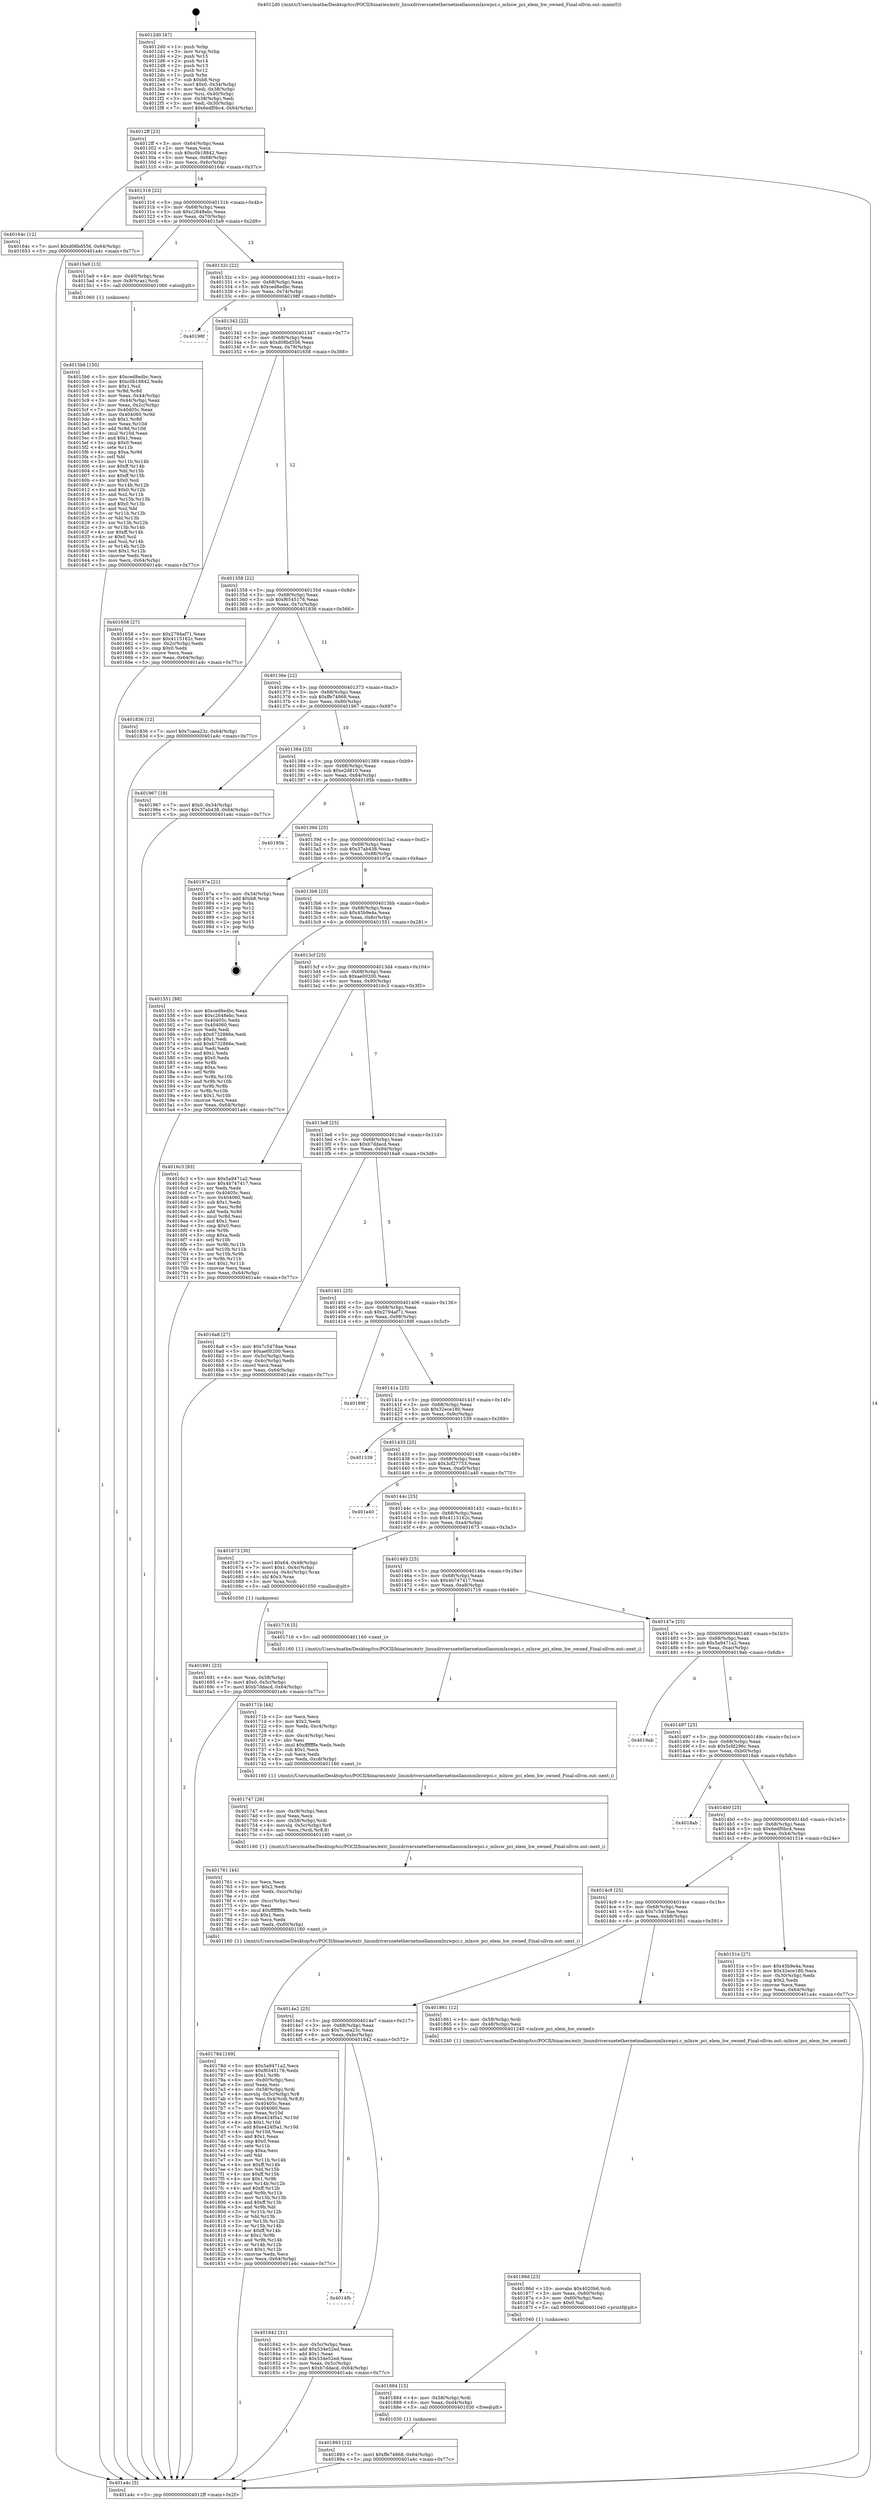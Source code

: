 digraph "0x4012d0" {
  label = "0x4012d0 (/mnt/c/Users/mathe/Desktop/tcc/POCII/binaries/extr_linuxdriversnetethernetmellanoxmlxswpci.c_mlxsw_pci_elem_hw_owned_Final-ollvm.out::main(0))"
  labelloc = "t"
  node[shape=record]

  Entry [label="",width=0.3,height=0.3,shape=circle,fillcolor=black,style=filled]
  "0x4012ff" [label="{
     0x4012ff [23]\l
     | [instrs]\l
     &nbsp;&nbsp;0x4012ff \<+3\>: mov -0x64(%rbp),%eax\l
     &nbsp;&nbsp;0x401302 \<+2\>: mov %eax,%ecx\l
     &nbsp;&nbsp;0x401304 \<+6\>: sub $0xc0b18842,%ecx\l
     &nbsp;&nbsp;0x40130a \<+3\>: mov %eax,-0x68(%rbp)\l
     &nbsp;&nbsp;0x40130d \<+3\>: mov %ecx,-0x6c(%rbp)\l
     &nbsp;&nbsp;0x401310 \<+6\>: je 000000000040164c \<main+0x37c\>\l
  }"]
  "0x40164c" [label="{
     0x40164c [12]\l
     | [instrs]\l
     &nbsp;&nbsp;0x40164c \<+7\>: movl $0xd08bd556,-0x64(%rbp)\l
     &nbsp;&nbsp;0x401653 \<+5\>: jmp 0000000000401a4c \<main+0x77c\>\l
  }"]
  "0x401316" [label="{
     0x401316 [22]\l
     | [instrs]\l
     &nbsp;&nbsp;0x401316 \<+5\>: jmp 000000000040131b \<main+0x4b\>\l
     &nbsp;&nbsp;0x40131b \<+3\>: mov -0x68(%rbp),%eax\l
     &nbsp;&nbsp;0x40131e \<+5\>: sub $0xc2648ebc,%eax\l
     &nbsp;&nbsp;0x401323 \<+3\>: mov %eax,-0x70(%rbp)\l
     &nbsp;&nbsp;0x401326 \<+6\>: je 00000000004015a9 \<main+0x2d9\>\l
  }"]
  Exit [label="",width=0.3,height=0.3,shape=circle,fillcolor=black,style=filled,peripheries=2]
  "0x4015a9" [label="{
     0x4015a9 [13]\l
     | [instrs]\l
     &nbsp;&nbsp;0x4015a9 \<+4\>: mov -0x40(%rbp),%rax\l
     &nbsp;&nbsp;0x4015ad \<+4\>: mov 0x8(%rax),%rdi\l
     &nbsp;&nbsp;0x4015b1 \<+5\>: call 0000000000401060 \<atoi@plt\>\l
     | [calls]\l
     &nbsp;&nbsp;0x401060 \{1\} (unknown)\l
  }"]
  "0x40132c" [label="{
     0x40132c [22]\l
     | [instrs]\l
     &nbsp;&nbsp;0x40132c \<+5\>: jmp 0000000000401331 \<main+0x61\>\l
     &nbsp;&nbsp;0x401331 \<+3\>: mov -0x68(%rbp),%eax\l
     &nbsp;&nbsp;0x401334 \<+5\>: sub $0xced8edbc,%eax\l
     &nbsp;&nbsp;0x401339 \<+3\>: mov %eax,-0x74(%rbp)\l
     &nbsp;&nbsp;0x40133c \<+6\>: je 000000000040198f \<main+0x6bf\>\l
  }"]
  "0x401893" [label="{
     0x401893 [12]\l
     | [instrs]\l
     &nbsp;&nbsp;0x401893 \<+7\>: movl $0xffe74868,-0x64(%rbp)\l
     &nbsp;&nbsp;0x40189a \<+5\>: jmp 0000000000401a4c \<main+0x77c\>\l
  }"]
  "0x40198f" [label="{
     0x40198f\l
  }", style=dashed]
  "0x401342" [label="{
     0x401342 [22]\l
     | [instrs]\l
     &nbsp;&nbsp;0x401342 \<+5\>: jmp 0000000000401347 \<main+0x77\>\l
     &nbsp;&nbsp;0x401347 \<+3\>: mov -0x68(%rbp),%eax\l
     &nbsp;&nbsp;0x40134a \<+5\>: sub $0xd08bd556,%eax\l
     &nbsp;&nbsp;0x40134f \<+3\>: mov %eax,-0x78(%rbp)\l
     &nbsp;&nbsp;0x401352 \<+6\>: je 0000000000401658 \<main+0x388\>\l
  }"]
  "0x401884" [label="{
     0x401884 [15]\l
     | [instrs]\l
     &nbsp;&nbsp;0x401884 \<+4\>: mov -0x58(%rbp),%rdi\l
     &nbsp;&nbsp;0x401888 \<+6\>: mov %eax,-0xd4(%rbp)\l
     &nbsp;&nbsp;0x40188e \<+5\>: call 0000000000401030 \<free@plt\>\l
     | [calls]\l
     &nbsp;&nbsp;0x401030 \{1\} (unknown)\l
  }"]
  "0x401658" [label="{
     0x401658 [27]\l
     | [instrs]\l
     &nbsp;&nbsp;0x401658 \<+5\>: mov $0x2794af71,%eax\l
     &nbsp;&nbsp;0x40165d \<+5\>: mov $0x4115162c,%ecx\l
     &nbsp;&nbsp;0x401662 \<+3\>: mov -0x2c(%rbp),%edx\l
     &nbsp;&nbsp;0x401665 \<+3\>: cmp $0x0,%edx\l
     &nbsp;&nbsp;0x401668 \<+3\>: cmove %ecx,%eax\l
     &nbsp;&nbsp;0x40166b \<+3\>: mov %eax,-0x64(%rbp)\l
     &nbsp;&nbsp;0x40166e \<+5\>: jmp 0000000000401a4c \<main+0x77c\>\l
  }"]
  "0x401358" [label="{
     0x401358 [22]\l
     | [instrs]\l
     &nbsp;&nbsp;0x401358 \<+5\>: jmp 000000000040135d \<main+0x8d\>\l
     &nbsp;&nbsp;0x40135d \<+3\>: mov -0x68(%rbp),%eax\l
     &nbsp;&nbsp;0x401360 \<+5\>: sub $0xf6545176,%eax\l
     &nbsp;&nbsp;0x401365 \<+3\>: mov %eax,-0x7c(%rbp)\l
     &nbsp;&nbsp;0x401368 \<+6\>: je 0000000000401836 \<main+0x566\>\l
  }"]
  "0x40186d" [label="{
     0x40186d [23]\l
     | [instrs]\l
     &nbsp;&nbsp;0x40186d \<+10\>: movabs $0x4020b6,%rdi\l
     &nbsp;&nbsp;0x401877 \<+3\>: mov %eax,-0x60(%rbp)\l
     &nbsp;&nbsp;0x40187a \<+3\>: mov -0x60(%rbp),%esi\l
     &nbsp;&nbsp;0x40187d \<+2\>: mov $0x0,%al\l
     &nbsp;&nbsp;0x40187f \<+5\>: call 0000000000401040 \<printf@plt\>\l
     | [calls]\l
     &nbsp;&nbsp;0x401040 \{1\} (unknown)\l
  }"]
  "0x401836" [label="{
     0x401836 [12]\l
     | [instrs]\l
     &nbsp;&nbsp;0x401836 \<+7\>: movl $0x7caea23c,-0x64(%rbp)\l
     &nbsp;&nbsp;0x40183d \<+5\>: jmp 0000000000401a4c \<main+0x77c\>\l
  }"]
  "0x40136e" [label="{
     0x40136e [22]\l
     | [instrs]\l
     &nbsp;&nbsp;0x40136e \<+5\>: jmp 0000000000401373 \<main+0xa3\>\l
     &nbsp;&nbsp;0x401373 \<+3\>: mov -0x68(%rbp),%eax\l
     &nbsp;&nbsp;0x401376 \<+5\>: sub $0xffe74868,%eax\l
     &nbsp;&nbsp;0x40137b \<+3\>: mov %eax,-0x80(%rbp)\l
     &nbsp;&nbsp;0x40137e \<+6\>: je 0000000000401967 \<main+0x697\>\l
  }"]
  "0x4014fb" [label="{
     0x4014fb\l
  }", style=dashed]
  "0x401967" [label="{
     0x401967 [19]\l
     | [instrs]\l
     &nbsp;&nbsp;0x401967 \<+7\>: movl $0x0,-0x34(%rbp)\l
     &nbsp;&nbsp;0x40196e \<+7\>: movl $0x37ab438,-0x64(%rbp)\l
     &nbsp;&nbsp;0x401975 \<+5\>: jmp 0000000000401a4c \<main+0x77c\>\l
  }"]
  "0x401384" [label="{
     0x401384 [25]\l
     | [instrs]\l
     &nbsp;&nbsp;0x401384 \<+5\>: jmp 0000000000401389 \<main+0xb9\>\l
     &nbsp;&nbsp;0x401389 \<+3\>: mov -0x68(%rbp),%eax\l
     &nbsp;&nbsp;0x40138c \<+5\>: sub $0xe2d810,%eax\l
     &nbsp;&nbsp;0x401391 \<+6\>: mov %eax,-0x84(%rbp)\l
     &nbsp;&nbsp;0x401397 \<+6\>: je 000000000040195b \<main+0x68b\>\l
  }"]
  "0x401842" [label="{
     0x401842 [31]\l
     | [instrs]\l
     &nbsp;&nbsp;0x401842 \<+3\>: mov -0x5c(%rbp),%eax\l
     &nbsp;&nbsp;0x401845 \<+5\>: add $0x534e52ed,%eax\l
     &nbsp;&nbsp;0x40184a \<+3\>: add $0x1,%eax\l
     &nbsp;&nbsp;0x40184d \<+5\>: sub $0x534e52ed,%eax\l
     &nbsp;&nbsp;0x401852 \<+3\>: mov %eax,-0x5c(%rbp)\l
     &nbsp;&nbsp;0x401855 \<+7\>: movl $0xb7ddacd,-0x64(%rbp)\l
     &nbsp;&nbsp;0x40185c \<+5\>: jmp 0000000000401a4c \<main+0x77c\>\l
  }"]
  "0x40195b" [label="{
     0x40195b\l
  }", style=dashed]
  "0x40139d" [label="{
     0x40139d [25]\l
     | [instrs]\l
     &nbsp;&nbsp;0x40139d \<+5\>: jmp 00000000004013a2 \<main+0xd2\>\l
     &nbsp;&nbsp;0x4013a2 \<+3\>: mov -0x68(%rbp),%eax\l
     &nbsp;&nbsp;0x4013a5 \<+5\>: sub $0x37ab438,%eax\l
     &nbsp;&nbsp;0x4013aa \<+6\>: mov %eax,-0x88(%rbp)\l
     &nbsp;&nbsp;0x4013b0 \<+6\>: je 000000000040197a \<main+0x6aa\>\l
  }"]
  "0x4014e2" [label="{
     0x4014e2 [25]\l
     | [instrs]\l
     &nbsp;&nbsp;0x4014e2 \<+5\>: jmp 00000000004014e7 \<main+0x217\>\l
     &nbsp;&nbsp;0x4014e7 \<+3\>: mov -0x68(%rbp),%eax\l
     &nbsp;&nbsp;0x4014ea \<+5\>: sub $0x7caea23c,%eax\l
     &nbsp;&nbsp;0x4014ef \<+6\>: mov %eax,-0xbc(%rbp)\l
     &nbsp;&nbsp;0x4014f5 \<+6\>: je 0000000000401842 \<main+0x572\>\l
  }"]
  "0x40197a" [label="{
     0x40197a [21]\l
     | [instrs]\l
     &nbsp;&nbsp;0x40197a \<+3\>: mov -0x34(%rbp),%eax\l
     &nbsp;&nbsp;0x40197d \<+7\>: add $0xb8,%rsp\l
     &nbsp;&nbsp;0x401984 \<+1\>: pop %rbx\l
     &nbsp;&nbsp;0x401985 \<+2\>: pop %r12\l
     &nbsp;&nbsp;0x401987 \<+2\>: pop %r13\l
     &nbsp;&nbsp;0x401989 \<+2\>: pop %r14\l
     &nbsp;&nbsp;0x40198b \<+2\>: pop %r15\l
     &nbsp;&nbsp;0x40198d \<+1\>: pop %rbp\l
     &nbsp;&nbsp;0x40198e \<+1\>: ret\l
  }"]
  "0x4013b6" [label="{
     0x4013b6 [25]\l
     | [instrs]\l
     &nbsp;&nbsp;0x4013b6 \<+5\>: jmp 00000000004013bb \<main+0xeb\>\l
     &nbsp;&nbsp;0x4013bb \<+3\>: mov -0x68(%rbp),%eax\l
     &nbsp;&nbsp;0x4013be \<+5\>: sub $0x45b9e4a,%eax\l
     &nbsp;&nbsp;0x4013c3 \<+6\>: mov %eax,-0x8c(%rbp)\l
     &nbsp;&nbsp;0x4013c9 \<+6\>: je 0000000000401551 \<main+0x281\>\l
  }"]
  "0x401861" [label="{
     0x401861 [12]\l
     | [instrs]\l
     &nbsp;&nbsp;0x401861 \<+4\>: mov -0x58(%rbp),%rdi\l
     &nbsp;&nbsp;0x401865 \<+3\>: mov -0x48(%rbp),%esi\l
     &nbsp;&nbsp;0x401868 \<+5\>: call 0000000000401240 \<mlxsw_pci_elem_hw_owned\>\l
     | [calls]\l
     &nbsp;&nbsp;0x401240 \{1\} (/mnt/c/Users/mathe/Desktop/tcc/POCII/binaries/extr_linuxdriversnetethernetmellanoxmlxswpci.c_mlxsw_pci_elem_hw_owned_Final-ollvm.out::mlxsw_pci_elem_hw_owned)\l
  }"]
  "0x401551" [label="{
     0x401551 [88]\l
     | [instrs]\l
     &nbsp;&nbsp;0x401551 \<+5\>: mov $0xced8edbc,%eax\l
     &nbsp;&nbsp;0x401556 \<+5\>: mov $0xc2648ebc,%ecx\l
     &nbsp;&nbsp;0x40155b \<+7\>: mov 0x40405c,%edx\l
     &nbsp;&nbsp;0x401562 \<+7\>: mov 0x404060,%esi\l
     &nbsp;&nbsp;0x401569 \<+2\>: mov %edx,%edi\l
     &nbsp;&nbsp;0x40156b \<+6\>: sub $0x6732866e,%edi\l
     &nbsp;&nbsp;0x401571 \<+3\>: sub $0x1,%edi\l
     &nbsp;&nbsp;0x401574 \<+6\>: add $0x6732866e,%edi\l
     &nbsp;&nbsp;0x40157a \<+3\>: imul %edi,%edx\l
     &nbsp;&nbsp;0x40157d \<+3\>: and $0x1,%edx\l
     &nbsp;&nbsp;0x401580 \<+3\>: cmp $0x0,%edx\l
     &nbsp;&nbsp;0x401583 \<+4\>: sete %r8b\l
     &nbsp;&nbsp;0x401587 \<+3\>: cmp $0xa,%esi\l
     &nbsp;&nbsp;0x40158a \<+4\>: setl %r9b\l
     &nbsp;&nbsp;0x40158e \<+3\>: mov %r8b,%r10b\l
     &nbsp;&nbsp;0x401591 \<+3\>: and %r9b,%r10b\l
     &nbsp;&nbsp;0x401594 \<+3\>: xor %r9b,%r8b\l
     &nbsp;&nbsp;0x401597 \<+3\>: or %r8b,%r10b\l
     &nbsp;&nbsp;0x40159a \<+4\>: test $0x1,%r10b\l
     &nbsp;&nbsp;0x40159e \<+3\>: cmovne %ecx,%eax\l
     &nbsp;&nbsp;0x4015a1 \<+3\>: mov %eax,-0x64(%rbp)\l
     &nbsp;&nbsp;0x4015a4 \<+5\>: jmp 0000000000401a4c \<main+0x77c\>\l
  }"]
  "0x4013cf" [label="{
     0x4013cf [25]\l
     | [instrs]\l
     &nbsp;&nbsp;0x4013cf \<+5\>: jmp 00000000004013d4 \<main+0x104\>\l
     &nbsp;&nbsp;0x4013d4 \<+3\>: mov -0x68(%rbp),%eax\l
     &nbsp;&nbsp;0x4013d7 \<+5\>: sub $0xae00200,%eax\l
     &nbsp;&nbsp;0x4013dc \<+6\>: mov %eax,-0x90(%rbp)\l
     &nbsp;&nbsp;0x4013e2 \<+6\>: je 00000000004016c3 \<main+0x3f3\>\l
  }"]
  "0x40178d" [label="{
     0x40178d [169]\l
     | [instrs]\l
     &nbsp;&nbsp;0x40178d \<+5\>: mov $0x5a9471a2,%ecx\l
     &nbsp;&nbsp;0x401792 \<+5\>: mov $0xf6545176,%edx\l
     &nbsp;&nbsp;0x401797 \<+3\>: mov $0x1,%r9b\l
     &nbsp;&nbsp;0x40179a \<+6\>: mov -0xd0(%rbp),%esi\l
     &nbsp;&nbsp;0x4017a0 \<+3\>: imul %eax,%esi\l
     &nbsp;&nbsp;0x4017a3 \<+4\>: mov -0x58(%rbp),%rdi\l
     &nbsp;&nbsp;0x4017a7 \<+4\>: movslq -0x5c(%rbp),%r8\l
     &nbsp;&nbsp;0x4017ab \<+5\>: mov %esi,0x4(%rdi,%r8,8)\l
     &nbsp;&nbsp;0x4017b0 \<+7\>: mov 0x40405c,%eax\l
     &nbsp;&nbsp;0x4017b7 \<+7\>: mov 0x404060,%esi\l
     &nbsp;&nbsp;0x4017be \<+3\>: mov %eax,%r10d\l
     &nbsp;&nbsp;0x4017c1 \<+7\>: sub $0xe424f5a1,%r10d\l
     &nbsp;&nbsp;0x4017c8 \<+4\>: sub $0x1,%r10d\l
     &nbsp;&nbsp;0x4017cc \<+7\>: add $0xe424f5a1,%r10d\l
     &nbsp;&nbsp;0x4017d3 \<+4\>: imul %r10d,%eax\l
     &nbsp;&nbsp;0x4017d7 \<+3\>: and $0x1,%eax\l
     &nbsp;&nbsp;0x4017da \<+3\>: cmp $0x0,%eax\l
     &nbsp;&nbsp;0x4017dd \<+4\>: sete %r11b\l
     &nbsp;&nbsp;0x4017e1 \<+3\>: cmp $0xa,%esi\l
     &nbsp;&nbsp;0x4017e4 \<+3\>: setl %bl\l
     &nbsp;&nbsp;0x4017e7 \<+3\>: mov %r11b,%r14b\l
     &nbsp;&nbsp;0x4017ea \<+4\>: xor $0xff,%r14b\l
     &nbsp;&nbsp;0x4017ee \<+3\>: mov %bl,%r15b\l
     &nbsp;&nbsp;0x4017f1 \<+4\>: xor $0xff,%r15b\l
     &nbsp;&nbsp;0x4017f5 \<+4\>: xor $0x1,%r9b\l
     &nbsp;&nbsp;0x4017f9 \<+3\>: mov %r14b,%r12b\l
     &nbsp;&nbsp;0x4017fc \<+4\>: and $0xff,%r12b\l
     &nbsp;&nbsp;0x401800 \<+3\>: and %r9b,%r11b\l
     &nbsp;&nbsp;0x401803 \<+3\>: mov %r15b,%r13b\l
     &nbsp;&nbsp;0x401806 \<+4\>: and $0xff,%r13b\l
     &nbsp;&nbsp;0x40180a \<+3\>: and %r9b,%bl\l
     &nbsp;&nbsp;0x40180d \<+3\>: or %r11b,%r12b\l
     &nbsp;&nbsp;0x401810 \<+3\>: or %bl,%r13b\l
     &nbsp;&nbsp;0x401813 \<+3\>: xor %r13b,%r12b\l
     &nbsp;&nbsp;0x401816 \<+3\>: or %r15b,%r14b\l
     &nbsp;&nbsp;0x401819 \<+4\>: xor $0xff,%r14b\l
     &nbsp;&nbsp;0x40181d \<+4\>: or $0x1,%r9b\l
     &nbsp;&nbsp;0x401821 \<+3\>: and %r9b,%r14b\l
     &nbsp;&nbsp;0x401824 \<+3\>: or %r14b,%r12b\l
     &nbsp;&nbsp;0x401827 \<+4\>: test $0x1,%r12b\l
     &nbsp;&nbsp;0x40182b \<+3\>: cmovne %edx,%ecx\l
     &nbsp;&nbsp;0x40182e \<+3\>: mov %ecx,-0x64(%rbp)\l
     &nbsp;&nbsp;0x401831 \<+5\>: jmp 0000000000401a4c \<main+0x77c\>\l
  }"]
  "0x4016c3" [label="{
     0x4016c3 [83]\l
     | [instrs]\l
     &nbsp;&nbsp;0x4016c3 \<+5\>: mov $0x5a9471a2,%eax\l
     &nbsp;&nbsp;0x4016c8 \<+5\>: mov $0x4b747417,%ecx\l
     &nbsp;&nbsp;0x4016cd \<+2\>: xor %edx,%edx\l
     &nbsp;&nbsp;0x4016cf \<+7\>: mov 0x40405c,%esi\l
     &nbsp;&nbsp;0x4016d6 \<+7\>: mov 0x404060,%edi\l
     &nbsp;&nbsp;0x4016dd \<+3\>: sub $0x1,%edx\l
     &nbsp;&nbsp;0x4016e0 \<+3\>: mov %esi,%r8d\l
     &nbsp;&nbsp;0x4016e3 \<+3\>: add %edx,%r8d\l
     &nbsp;&nbsp;0x4016e6 \<+4\>: imul %r8d,%esi\l
     &nbsp;&nbsp;0x4016ea \<+3\>: and $0x1,%esi\l
     &nbsp;&nbsp;0x4016ed \<+3\>: cmp $0x0,%esi\l
     &nbsp;&nbsp;0x4016f0 \<+4\>: sete %r9b\l
     &nbsp;&nbsp;0x4016f4 \<+3\>: cmp $0xa,%edi\l
     &nbsp;&nbsp;0x4016f7 \<+4\>: setl %r10b\l
     &nbsp;&nbsp;0x4016fb \<+3\>: mov %r9b,%r11b\l
     &nbsp;&nbsp;0x4016fe \<+3\>: and %r10b,%r11b\l
     &nbsp;&nbsp;0x401701 \<+3\>: xor %r10b,%r9b\l
     &nbsp;&nbsp;0x401704 \<+3\>: or %r9b,%r11b\l
     &nbsp;&nbsp;0x401707 \<+4\>: test $0x1,%r11b\l
     &nbsp;&nbsp;0x40170b \<+3\>: cmovne %ecx,%eax\l
     &nbsp;&nbsp;0x40170e \<+3\>: mov %eax,-0x64(%rbp)\l
     &nbsp;&nbsp;0x401711 \<+5\>: jmp 0000000000401a4c \<main+0x77c\>\l
  }"]
  "0x4013e8" [label="{
     0x4013e8 [25]\l
     | [instrs]\l
     &nbsp;&nbsp;0x4013e8 \<+5\>: jmp 00000000004013ed \<main+0x11d\>\l
     &nbsp;&nbsp;0x4013ed \<+3\>: mov -0x68(%rbp),%eax\l
     &nbsp;&nbsp;0x4013f0 \<+5\>: sub $0xb7ddacd,%eax\l
     &nbsp;&nbsp;0x4013f5 \<+6\>: mov %eax,-0x94(%rbp)\l
     &nbsp;&nbsp;0x4013fb \<+6\>: je 00000000004016a8 \<main+0x3d8\>\l
  }"]
  "0x401761" [label="{
     0x401761 [44]\l
     | [instrs]\l
     &nbsp;&nbsp;0x401761 \<+2\>: xor %ecx,%ecx\l
     &nbsp;&nbsp;0x401763 \<+5\>: mov $0x2,%edx\l
     &nbsp;&nbsp;0x401768 \<+6\>: mov %edx,-0xcc(%rbp)\l
     &nbsp;&nbsp;0x40176e \<+1\>: cltd\l
     &nbsp;&nbsp;0x40176f \<+6\>: mov -0xcc(%rbp),%esi\l
     &nbsp;&nbsp;0x401775 \<+2\>: idiv %esi\l
     &nbsp;&nbsp;0x401777 \<+6\>: imul $0xfffffffe,%edx,%edx\l
     &nbsp;&nbsp;0x40177d \<+3\>: sub $0x1,%ecx\l
     &nbsp;&nbsp;0x401780 \<+2\>: sub %ecx,%edx\l
     &nbsp;&nbsp;0x401782 \<+6\>: mov %edx,-0xd0(%rbp)\l
     &nbsp;&nbsp;0x401788 \<+5\>: call 0000000000401160 \<next_i\>\l
     | [calls]\l
     &nbsp;&nbsp;0x401160 \{1\} (/mnt/c/Users/mathe/Desktop/tcc/POCII/binaries/extr_linuxdriversnetethernetmellanoxmlxswpci.c_mlxsw_pci_elem_hw_owned_Final-ollvm.out::next_i)\l
  }"]
  "0x4016a8" [label="{
     0x4016a8 [27]\l
     | [instrs]\l
     &nbsp;&nbsp;0x4016a8 \<+5\>: mov $0x7c5478ae,%eax\l
     &nbsp;&nbsp;0x4016ad \<+5\>: mov $0xae00200,%ecx\l
     &nbsp;&nbsp;0x4016b2 \<+3\>: mov -0x5c(%rbp),%edx\l
     &nbsp;&nbsp;0x4016b5 \<+3\>: cmp -0x4c(%rbp),%edx\l
     &nbsp;&nbsp;0x4016b8 \<+3\>: cmovl %ecx,%eax\l
     &nbsp;&nbsp;0x4016bb \<+3\>: mov %eax,-0x64(%rbp)\l
     &nbsp;&nbsp;0x4016be \<+5\>: jmp 0000000000401a4c \<main+0x77c\>\l
  }"]
  "0x401401" [label="{
     0x401401 [25]\l
     | [instrs]\l
     &nbsp;&nbsp;0x401401 \<+5\>: jmp 0000000000401406 \<main+0x136\>\l
     &nbsp;&nbsp;0x401406 \<+3\>: mov -0x68(%rbp),%eax\l
     &nbsp;&nbsp;0x401409 \<+5\>: sub $0x2794af71,%eax\l
     &nbsp;&nbsp;0x40140e \<+6\>: mov %eax,-0x98(%rbp)\l
     &nbsp;&nbsp;0x401414 \<+6\>: je 000000000040189f \<main+0x5cf\>\l
  }"]
  "0x401747" [label="{
     0x401747 [26]\l
     | [instrs]\l
     &nbsp;&nbsp;0x401747 \<+6\>: mov -0xc8(%rbp),%ecx\l
     &nbsp;&nbsp;0x40174d \<+3\>: imul %eax,%ecx\l
     &nbsp;&nbsp;0x401750 \<+4\>: mov -0x58(%rbp),%rdi\l
     &nbsp;&nbsp;0x401754 \<+4\>: movslq -0x5c(%rbp),%r8\l
     &nbsp;&nbsp;0x401758 \<+4\>: mov %ecx,(%rdi,%r8,8)\l
     &nbsp;&nbsp;0x40175c \<+5\>: call 0000000000401160 \<next_i\>\l
     | [calls]\l
     &nbsp;&nbsp;0x401160 \{1\} (/mnt/c/Users/mathe/Desktop/tcc/POCII/binaries/extr_linuxdriversnetethernetmellanoxmlxswpci.c_mlxsw_pci_elem_hw_owned_Final-ollvm.out::next_i)\l
  }"]
  "0x40189f" [label="{
     0x40189f\l
  }", style=dashed]
  "0x40141a" [label="{
     0x40141a [25]\l
     | [instrs]\l
     &nbsp;&nbsp;0x40141a \<+5\>: jmp 000000000040141f \<main+0x14f\>\l
     &nbsp;&nbsp;0x40141f \<+3\>: mov -0x68(%rbp),%eax\l
     &nbsp;&nbsp;0x401422 \<+5\>: sub $0x32ece180,%eax\l
     &nbsp;&nbsp;0x401427 \<+6\>: mov %eax,-0x9c(%rbp)\l
     &nbsp;&nbsp;0x40142d \<+6\>: je 0000000000401539 \<main+0x269\>\l
  }"]
  "0x40171b" [label="{
     0x40171b [44]\l
     | [instrs]\l
     &nbsp;&nbsp;0x40171b \<+2\>: xor %ecx,%ecx\l
     &nbsp;&nbsp;0x40171d \<+5\>: mov $0x2,%edx\l
     &nbsp;&nbsp;0x401722 \<+6\>: mov %edx,-0xc4(%rbp)\l
     &nbsp;&nbsp;0x401728 \<+1\>: cltd\l
     &nbsp;&nbsp;0x401729 \<+6\>: mov -0xc4(%rbp),%esi\l
     &nbsp;&nbsp;0x40172f \<+2\>: idiv %esi\l
     &nbsp;&nbsp;0x401731 \<+6\>: imul $0xfffffffe,%edx,%edx\l
     &nbsp;&nbsp;0x401737 \<+3\>: sub $0x1,%ecx\l
     &nbsp;&nbsp;0x40173a \<+2\>: sub %ecx,%edx\l
     &nbsp;&nbsp;0x40173c \<+6\>: mov %edx,-0xc8(%rbp)\l
     &nbsp;&nbsp;0x401742 \<+5\>: call 0000000000401160 \<next_i\>\l
     | [calls]\l
     &nbsp;&nbsp;0x401160 \{1\} (/mnt/c/Users/mathe/Desktop/tcc/POCII/binaries/extr_linuxdriversnetethernetmellanoxmlxswpci.c_mlxsw_pci_elem_hw_owned_Final-ollvm.out::next_i)\l
  }"]
  "0x401539" [label="{
     0x401539\l
  }", style=dashed]
  "0x401433" [label="{
     0x401433 [25]\l
     | [instrs]\l
     &nbsp;&nbsp;0x401433 \<+5\>: jmp 0000000000401438 \<main+0x168\>\l
     &nbsp;&nbsp;0x401438 \<+3\>: mov -0x68(%rbp),%eax\l
     &nbsp;&nbsp;0x40143b \<+5\>: sub $0x3cf27753,%eax\l
     &nbsp;&nbsp;0x401440 \<+6\>: mov %eax,-0xa0(%rbp)\l
     &nbsp;&nbsp;0x401446 \<+6\>: je 0000000000401a40 \<main+0x770\>\l
  }"]
  "0x401691" [label="{
     0x401691 [23]\l
     | [instrs]\l
     &nbsp;&nbsp;0x401691 \<+4\>: mov %rax,-0x58(%rbp)\l
     &nbsp;&nbsp;0x401695 \<+7\>: movl $0x0,-0x5c(%rbp)\l
     &nbsp;&nbsp;0x40169c \<+7\>: movl $0xb7ddacd,-0x64(%rbp)\l
     &nbsp;&nbsp;0x4016a3 \<+5\>: jmp 0000000000401a4c \<main+0x77c\>\l
  }"]
  "0x401a40" [label="{
     0x401a40\l
  }", style=dashed]
  "0x40144c" [label="{
     0x40144c [25]\l
     | [instrs]\l
     &nbsp;&nbsp;0x40144c \<+5\>: jmp 0000000000401451 \<main+0x181\>\l
     &nbsp;&nbsp;0x401451 \<+3\>: mov -0x68(%rbp),%eax\l
     &nbsp;&nbsp;0x401454 \<+5\>: sub $0x4115162c,%eax\l
     &nbsp;&nbsp;0x401459 \<+6\>: mov %eax,-0xa4(%rbp)\l
     &nbsp;&nbsp;0x40145f \<+6\>: je 0000000000401673 \<main+0x3a3\>\l
  }"]
  "0x4015b6" [label="{
     0x4015b6 [150]\l
     | [instrs]\l
     &nbsp;&nbsp;0x4015b6 \<+5\>: mov $0xced8edbc,%ecx\l
     &nbsp;&nbsp;0x4015bb \<+5\>: mov $0xc0b18842,%edx\l
     &nbsp;&nbsp;0x4015c0 \<+3\>: mov $0x1,%sil\l
     &nbsp;&nbsp;0x4015c3 \<+3\>: xor %r8d,%r8d\l
     &nbsp;&nbsp;0x4015c6 \<+3\>: mov %eax,-0x44(%rbp)\l
     &nbsp;&nbsp;0x4015c9 \<+3\>: mov -0x44(%rbp),%eax\l
     &nbsp;&nbsp;0x4015cc \<+3\>: mov %eax,-0x2c(%rbp)\l
     &nbsp;&nbsp;0x4015cf \<+7\>: mov 0x40405c,%eax\l
     &nbsp;&nbsp;0x4015d6 \<+8\>: mov 0x404060,%r9d\l
     &nbsp;&nbsp;0x4015de \<+4\>: sub $0x1,%r8d\l
     &nbsp;&nbsp;0x4015e2 \<+3\>: mov %eax,%r10d\l
     &nbsp;&nbsp;0x4015e5 \<+3\>: add %r8d,%r10d\l
     &nbsp;&nbsp;0x4015e8 \<+4\>: imul %r10d,%eax\l
     &nbsp;&nbsp;0x4015ec \<+3\>: and $0x1,%eax\l
     &nbsp;&nbsp;0x4015ef \<+3\>: cmp $0x0,%eax\l
     &nbsp;&nbsp;0x4015f2 \<+4\>: sete %r11b\l
     &nbsp;&nbsp;0x4015f6 \<+4\>: cmp $0xa,%r9d\l
     &nbsp;&nbsp;0x4015fa \<+3\>: setl %bl\l
     &nbsp;&nbsp;0x4015fd \<+3\>: mov %r11b,%r14b\l
     &nbsp;&nbsp;0x401600 \<+4\>: xor $0xff,%r14b\l
     &nbsp;&nbsp;0x401604 \<+3\>: mov %bl,%r15b\l
     &nbsp;&nbsp;0x401607 \<+4\>: xor $0xff,%r15b\l
     &nbsp;&nbsp;0x40160b \<+4\>: xor $0x0,%sil\l
     &nbsp;&nbsp;0x40160f \<+3\>: mov %r14b,%r12b\l
     &nbsp;&nbsp;0x401612 \<+4\>: and $0x0,%r12b\l
     &nbsp;&nbsp;0x401616 \<+3\>: and %sil,%r11b\l
     &nbsp;&nbsp;0x401619 \<+3\>: mov %r15b,%r13b\l
     &nbsp;&nbsp;0x40161c \<+4\>: and $0x0,%r13b\l
     &nbsp;&nbsp;0x401620 \<+3\>: and %sil,%bl\l
     &nbsp;&nbsp;0x401623 \<+3\>: or %r11b,%r12b\l
     &nbsp;&nbsp;0x401626 \<+3\>: or %bl,%r13b\l
     &nbsp;&nbsp;0x401629 \<+3\>: xor %r13b,%r12b\l
     &nbsp;&nbsp;0x40162c \<+3\>: or %r15b,%r14b\l
     &nbsp;&nbsp;0x40162f \<+4\>: xor $0xff,%r14b\l
     &nbsp;&nbsp;0x401633 \<+4\>: or $0x0,%sil\l
     &nbsp;&nbsp;0x401637 \<+3\>: and %sil,%r14b\l
     &nbsp;&nbsp;0x40163a \<+3\>: or %r14b,%r12b\l
     &nbsp;&nbsp;0x40163d \<+4\>: test $0x1,%r12b\l
     &nbsp;&nbsp;0x401641 \<+3\>: cmovne %edx,%ecx\l
     &nbsp;&nbsp;0x401644 \<+3\>: mov %ecx,-0x64(%rbp)\l
     &nbsp;&nbsp;0x401647 \<+5\>: jmp 0000000000401a4c \<main+0x77c\>\l
  }"]
  "0x401673" [label="{
     0x401673 [30]\l
     | [instrs]\l
     &nbsp;&nbsp;0x401673 \<+7\>: movl $0x64,-0x48(%rbp)\l
     &nbsp;&nbsp;0x40167a \<+7\>: movl $0x1,-0x4c(%rbp)\l
     &nbsp;&nbsp;0x401681 \<+4\>: movslq -0x4c(%rbp),%rax\l
     &nbsp;&nbsp;0x401685 \<+4\>: shl $0x3,%rax\l
     &nbsp;&nbsp;0x401689 \<+3\>: mov %rax,%rdi\l
     &nbsp;&nbsp;0x40168c \<+5\>: call 0000000000401050 \<malloc@plt\>\l
     | [calls]\l
     &nbsp;&nbsp;0x401050 \{1\} (unknown)\l
  }"]
  "0x401465" [label="{
     0x401465 [25]\l
     | [instrs]\l
     &nbsp;&nbsp;0x401465 \<+5\>: jmp 000000000040146a \<main+0x19a\>\l
     &nbsp;&nbsp;0x40146a \<+3\>: mov -0x68(%rbp),%eax\l
     &nbsp;&nbsp;0x40146d \<+5\>: sub $0x4b747417,%eax\l
     &nbsp;&nbsp;0x401472 \<+6\>: mov %eax,-0xa8(%rbp)\l
     &nbsp;&nbsp;0x401478 \<+6\>: je 0000000000401716 \<main+0x446\>\l
  }"]
  "0x4012d0" [label="{
     0x4012d0 [47]\l
     | [instrs]\l
     &nbsp;&nbsp;0x4012d0 \<+1\>: push %rbp\l
     &nbsp;&nbsp;0x4012d1 \<+3\>: mov %rsp,%rbp\l
     &nbsp;&nbsp;0x4012d4 \<+2\>: push %r15\l
     &nbsp;&nbsp;0x4012d6 \<+2\>: push %r14\l
     &nbsp;&nbsp;0x4012d8 \<+2\>: push %r13\l
     &nbsp;&nbsp;0x4012da \<+2\>: push %r12\l
     &nbsp;&nbsp;0x4012dc \<+1\>: push %rbx\l
     &nbsp;&nbsp;0x4012dd \<+7\>: sub $0xb8,%rsp\l
     &nbsp;&nbsp;0x4012e4 \<+7\>: movl $0x0,-0x34(%rbp)\l
     &nbsp;&nbsp;0x4012eb \<+3\>: mov %edi,-0x38(%rbp)\l
     &nbsp;&nbsp;0x4012ee \<+4\>: mov %rsi,-0x40(%rbp)\l
     &nbsp;&nbsp;0x4012f2 \<+3\>: mov -0x38(%rbp),%edi\l
     &nbsp;&nbsp;0x4012f5 \<+3\>: mov %edi,-0x30(%rbp)\l
     &nbsp;&nbsp;0x4012f8 \<+7\>: movl $0x6edf0bc4,-0x64(%rbp)\l
  }"]
  "0x401716" [label="{
     0x401716 [5]\l
     | [instrs]\l
     &nbsp;&nbsp;0x401716 \<+5\>: call 0000000000401160 \<next_i\>\l
     | [calls]\l
     &nbsp;&nbsp;0x401160 \{1\} (/mnt/c/Users/mathe/Desktop/tcc/POCII/binaries/extr_linuxdriversnetethernetmellanoxmlxswpci.c_mlxsw_pci_elem_hw_owned_Final-ollvm.out::next_i)\l
  }"]
  "0x40147e" [label="{
     0x40147e [25]\l
     | [instrs]\l
     &nbsp;&nbsp;0x40147e \<+5\>: jmp 0000000000401483 \<main+0x1b3\>\l
     &nbsp;&nbsp;0x401483 \<+3\>: mov -0x68(%rbp),%eax\l
     &nbsp;&nbsp;0x401486 \<+5\>: sub $0x5a9471a2,%eax\l
     &nbsp;&nbsp;0x40148b \<+6\>: mov %eax,-0xac(%rbp)\l
     &nbsp;&nbsp;0x401491 \<+6\>: je 00000000004019ab \<main+0x6db\>\l
  }"]
  "0x401a4c" [label="{
     0x401a4c [5]\l
     | [instrs]\l
     &nbsp;&nbsp;0x401a4c \<+5\>: jmp 00000000004012ff \<main+0x2f\>\l
  }"]
  "0x4019ab" [label="{
     0x4019ab\l
  }", style=dashed]
  "0x401497" [label="{
     0x401497 [25]\l
     | [instrs]\l
     &nbsp;&nbsp;0x401497 \<+5\>: jmp 000000000040149c \<main+0x1cc\>\l
     &nbsp;&nbsp;0x40149c \<+3\>: mov -0x68(%rbp),%eax\l
     &nbsp;&nbsp;0x40149f \<+5\>: sub $0x5cfd296c,%eax\l
     &nbsp;&nbsp;0x4014a4 \<+6\>: mov %eax,-0xb0(%rbp)\l
     &nbsp;&nbsp;0x4014aa \<+6\>: je 00000000004018ab \<main+0x5db\>\l
  }"]
  "0x4014c9" [label="{
     0x4014c9 [25]\l
     | [instrs]\l
     &nbsp;&nbsp;0x4014c9 \<+5\>: jmp 00000000004014ce \<main+0x1fe\>\l
     &nbsp;&nbsp;0x4014ce \<+3\>: mov -0x68(%rbp),%eax\l
     &nbsp;&nbsp;0x4014d1 \<+5\>: sub $0x7c5478ae,%eax\l
     &nbsp;&nbsp;0x4014d6 \<+6\>: mov %eax,-0xb8(%rbp)\l
     &nbsp;&nbsp;0x4014dc \<+6\>: je 0000000000401861 \<main+0x591\>\l
  }"]
  "0x4018ab" [label="{
     0x4018ab\l
  }", style=dashed]
  "0x4014b0" [label="{
     0x4014b0 [25]\l
     | [instrs]\l
     &nbsp;&nbsp;0x4014b0 \<+5\>: jmp 00000000004014b5 \<main+0x1e5\>\l
     &nbsp;&nbsp;0x4014b5 \<+3\>: mov -0x68(%rbp),%eax\l
     &nbsp;&nbsp;0x4014b8 \<+5\>: sub $0x6edf0bc4,%eax\l
     &nbsp;&nbsp;0x4014bd \<+6\>: mov %eax,-0xb4(%rbp)\l
     &nbsp;&nbsp;0x4014c3 \<+6\>: je 000000000040151e \<main+0x24e\>\l
  }"]
  "0x40151e" [label="{
     0x40151e [27]\l
     | [instrs]\l
     &nbsp;&nbsp;0x40151e \<+5\>: mov $0x45b9e4a,%eax\l
     &nbsp;&nbsp;0x401523 \<+5\>: mov $0x32ece180,%ecx\l
     &nbsp;&nbsp;0x401528 \<+3\>: mov -0x30(%rbp),%edx\l
     &nbsp;&nbsp;0x40152b \<+3\>: cmp $0x2,%edx\l
     &nbsp;&nbsp;0x40152e \<+3\>: cmovne %ecx,%eax\l
     &nbsp;&nbsp;0x401531 \<+3\>: mov %eax,-0x64(%rbp)\l
     &nbsp;&nbsp;0x401534 \<+5\>: jmp 0000000000401a4c \<main+0x77c\>\l
  }"]
  Entry -> "0x4012d0" [label=" 1"]
  "0x4012ff" -> "0x40164c" [label=" 1"]
  "0x4012ff" -> "0x401316" [label=" 14"]
  "0x40197a" -> Exit [label=" 1"]
  "0x401316" -> "0x4015a9" [label=" 1"]
  "0x401316" -> "0x40132c" [label=" 13"]
  "0x401967" -> "0x401a4c" [label=" 1"]
  "0x40132c" -> "0x40198f" [label=" 0"]
  "0x40132c" -> "0x401342" [label=" 13"]
  "0x401893" -> "0x401a4c" [label=" 1"]
  "0x401342" -> "0x401658" [label=" 1"]
  "0x401342" -> "0x401358" [label=" 12"]
  "0x401884" -> "0x401893" [label=" 1"]
  "0x401358" -> "0x401836" [label=" 1"]
  "0x401358" -> "0x40136e" [label=" 11"]
  "0x40186d" -> "0x401884" [label=" 1"]
  "0x40136e" -> "0x401967" [label=" 1"]
  "0x40136e" -> "0x401384" [label=" 10"]
  "0x401861" -> "0x40186d" [label=" 1"]
  "0x401384" -> "0x40195b" [label=" 0"]
  "0x401384" -> "0x40139d" [label=" 10"]
  "0x401842" -> "0x401a4c" [label=" 1"]
  "0x40139d" -> "0x40197a" [label=" 1"]
  "0x40139d" -> "0x4013b6" [label=" 9"]
  "0x4014e2" -> "0x401842" [label=" 1"]
  "0x4013b6" -> "0x401551" [label=" 1"]
  "0x4013b6" -> "0x4013cf" [label=" 8"]
  "0x4014e2" -> "0x4014fb" [label=" 0"]
  "0x4013cf" -> "0x4016c3" [label=" 1"]
  "0x4013cf" -> "0x4013e8" [label=" 7"]
  "0x4014c9" -> "0x401861" [label=" 1"]
  "0x4013e8" -> "0x4016a8" [label=" 2"]
  "0x4013e8" -> "0x401401" [label=" 5"]
  "0x4014c9" -> "0x4014e2" [label=" 1"]
  "0x401401" -> "0x40189f" [label=" 0"]
  "0x401401" -> "0x40141a" [label=" 5"]
  "0x401836" -> "0x401a4c" [label=" 1"]
  "0x40141a" -> "0x401539" [label=" 0"]
  "0x40141a" -> "0x401433" [label=" 5"]
  "0x40178d" -> "0x401a4c" [label=" 1"]
  "0x401433" -> "0x401a40" [label=" 0"]
  "0x401433" -> "0x40144c" [label=" 5"]
  "0x401761" -> "0x40178d" [label=" 1"]
  "0x40144c" -> "0x401673" [label=" 1"]
  "0x40144c" -> "0x401465" [label=" 4"]
  "0x401747" -> "0x401761" [label=" 1"]
  "0x401465" -> "0x401716" [label=" 1"]
  "0x401465" -> "0x40147e" [label=" 3"]
  "0x40171b" -> "0x401747" [label=" 1"]
  "0x40147e" -> "0x4019ab" [label=" 0"]
  "0x40147e" -> "0x401497" [label=" 3"]
  "0x401716" -> "0x40171b" [label=" 1"]
  "0x401497" -> "0x4018ab" [label=" 0"]
  "0x401497" -> "0x4014b0" [label=" 3"]
  "0x4016c3" -> "0x401a4c" [label=" 1"]
  "0x4014b0" -> "0x40151e" [label=" 1"]
  "0x4014b0" -> "0x4014c9" [label=" 2"]
  "0x40151e" -> "0x401a4c" [label=" 1"]
  "0x4012d0" -> "0x4012ff" [label=" 1"]
  "0x401a4c" -> "0x4012ff" [label=" 14"]
  "0x401551" -> "0x401a4c" [label=" 1"]
  "0x4015a9" -> "0x4015b6" [label=" 1"]
  "0x4015b6" -> "0x401a4c" [label=" 1"]
  "0x40164c" -> "0x401a4c" [label=" 1"]
  "0x401658" -> "0x401a4c" [label=" 1"]
  "0x401673" -> "0x401691" [label=" 1"]
  "0x401691" -> "0x401a4c" [label=" 1"]
  "0x4016a8" -> "0x401a4c" [label=" 2"]
}
